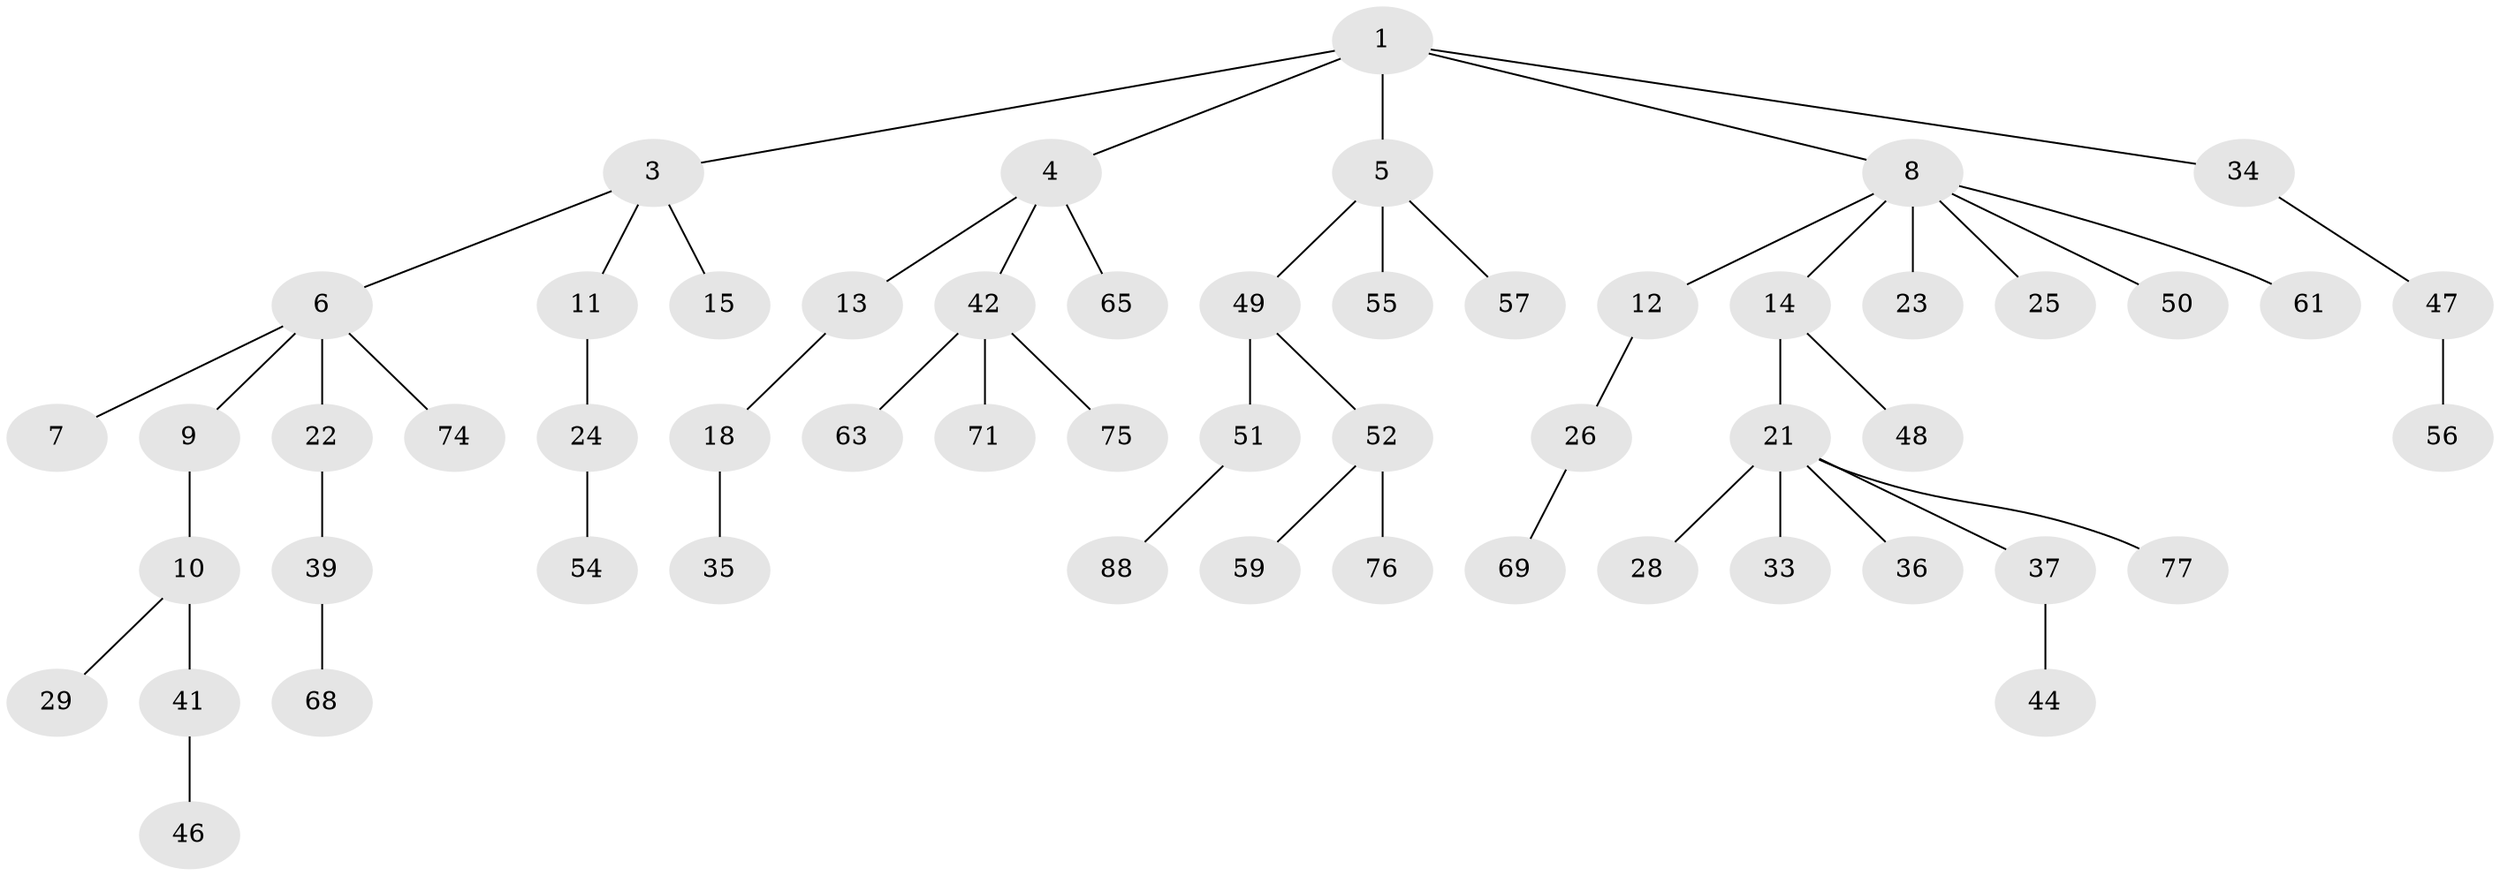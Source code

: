 // original degree distribution, {3: 0.13043478260869565, 4: 0.07608695652173914, 5: 0.03260869565217391, 1: 0.45652173913043476, 7: 0.010869565217391304, 2: 0.29347826086956524}
// Generated by graph-tools (version 1.1) at 2025/19/03/04/25 18:19:14]
// undirected, 55 vertices, 54 edges
graph export_dot {
graph [start="1"]
  node [color=gray90,style=filled];
  1 [super="+2"];
  3 [super="+20"];
  4 [super="+16"];
  5;
  6;
  7;
  8;
  9;
  10 [super="+87+19"];
  11 [super="+43"];
  12 [super="+53+17+79"];
  13;
  14 [super="+38"];
  15;
  18;
  21 [super="+27"];
  22;
  23 [super="+85"];
  24;
  25 [super="+92+45"];
  26 [super="+31"];
  28;
  29;
  33 [super="+81"];
  34 [super="+40"];
  35 [super="+60"];
  36;
  37;
  39;
  41;
  42;
  44;
  46 [super="+80"];
  47;
  48;
  49;
  50;
  51 [super="+62"];
  52;
  54;
  55;
  56;
  57 [super="+58"];
  59;
  61 [super="+86"];
  63 [super="+90"];
  65 [super="+83+70"];
  68;
  69;
  71;
  74;
  75;
  76;
  77;
  88;
  1 -- 3;
  1 -- 34;
  1 -- 8;
  1 -- 4;
  1 -- 5;
  3 -- 6;
  3 -- 11;
  3 -- 15;
  4 -- 13;
  4 -- 65;
  4 -- 42;
  5 -- 49;
  5 -- 55;
  5 -- 57;
  6 -- 7;
  6 -- 9;
  6 -- 22;
  6 -- 74;
  8 -- 12;
  8 -- 14;
  8 -- 23;
  8 -- 25;
  8 -- 50;
  8 -- 61;
  9 -- 10;
  10 -- 41;
  10 -- 29;
  11 -- 24;
  12 -- 26;
  13 -- 18;
  14 -- 21;
  14 -- 48;
  18 -- 35;
  21 -- 28;
  21 -- 77;
  21 -- 33;
  21 -- 37;
  21 -- 36;
  22 -- 39;
  24 -- 54;
  26 -- 69;
  34 -- 47;
  37 -- 44;
  39 -- 68;
  41 -- 46;
  42 -- 63;
  42 -- 71;
  42 -- 75;
  47 -- 56;
  49 -- 51;
  49 -- 52;
  51 -- 88;
  52 -- 59;
  52 -- 76;
}
